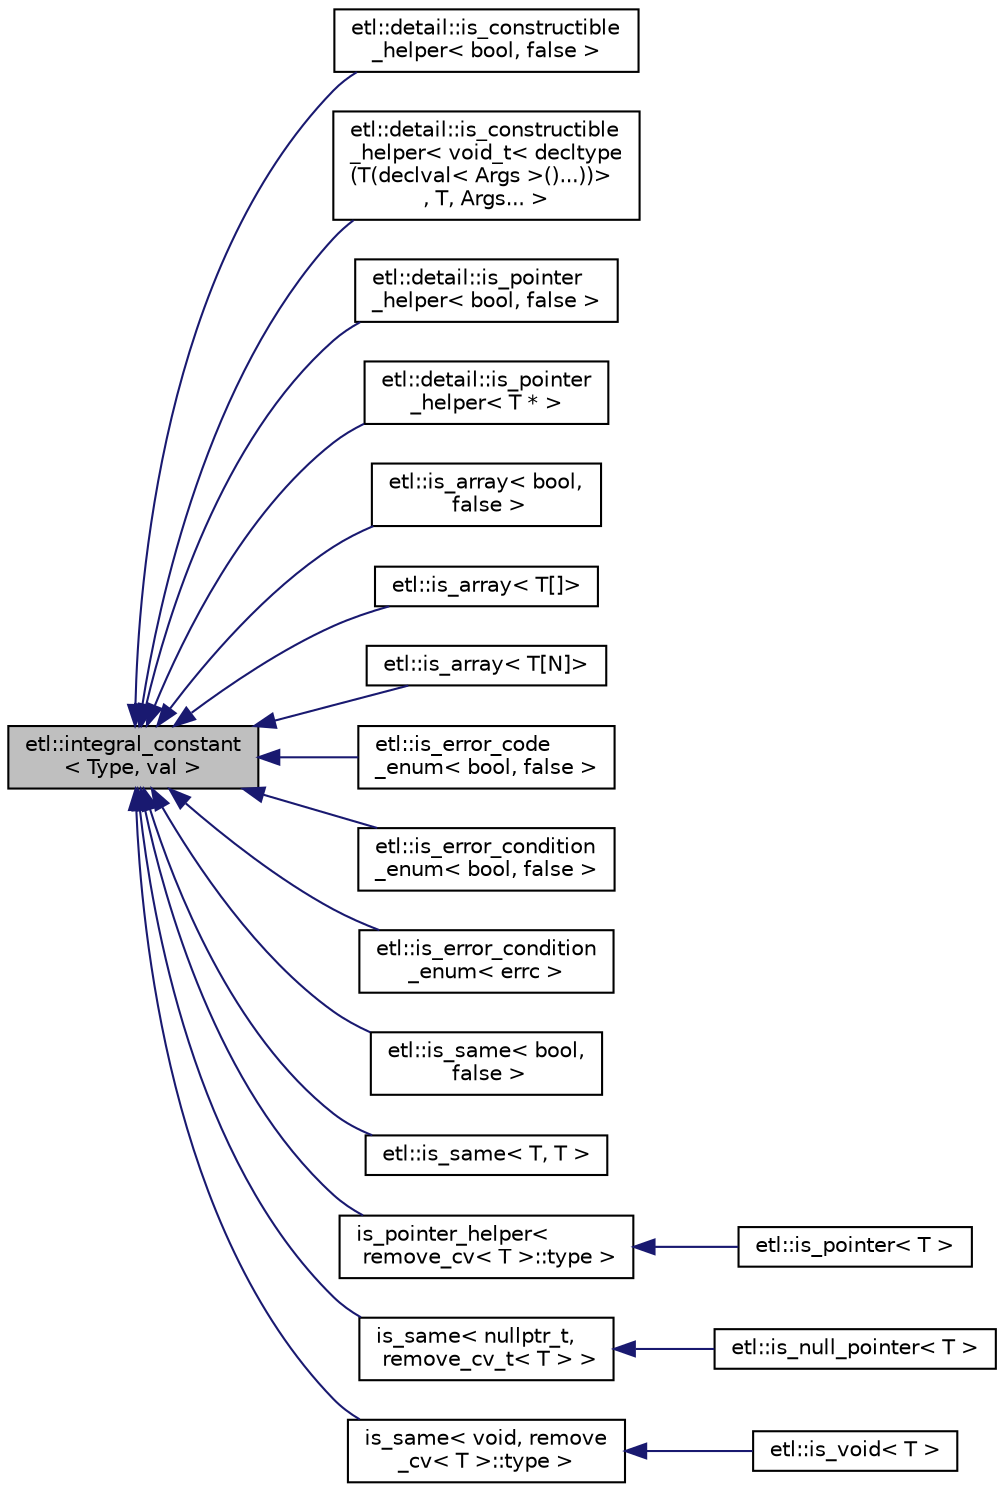 digraph "etl::integral_constant&lt; Type, val &gt;"
{
  edge [fontname="Helvetica",fontsize="10",labelfontname="Helvetica",labelfontsize="10"];
  node [fontname="Helvetica",fontsize="10",shape=record];
  rankdir="LR";
  Node0 [label="etl::integral_constant\l\< Type, val \>",height=0.2,width=0.4,color="black", fillcolor="grey75", style="filled", fontcolor="black"];
  Node0 -> Node1 [dir="back",color="midnightblue",fontsize="10",style="solid",fontname="Helvetica"];
  Node1 [label="etl::detail::is_constructible\l_helper\< bool, false \>",height=0.2,width=0.4,color="black", fillcolor="white", style="filled",URL="$structetl_1_1detail_1_1is__constructible__helper.html"];
  Node0 -> Node2 [dir="back",color="midnightblue",fontsize="10",style="solid",fontname="Helvetica"];
  Node2 [label="etl::detail::is_constructible\l_helper\< void_t\< decltype\l(T(declval\< Args \>()...))\>\l, T, Args... \>",height=0.2,width=0.4,color="black", fillcolor="white", style="filled",URL="$structetl_1_1detail_1_1is__constructible__helper_3_01void__t_3_01decltype_07T_07declval_3_01Argsa80037a39bb9e756040a068d64e78d77.html"];
  Node0 -> Node3 [dir="back",color="midnightblue",fontsize="10",style="solid",fontname="Helvetica"];
  Node3 [label="etl::detail::is_pointer\l_helper\< bool, false \>",height=0.2,width=0.4,color="black", fillcolor="white", style="filled",URL="$structetl_1_1detail_1_1is__pointer__helper.html"];
  Node0 -> Node4 [dir="back",color="midnightblue",fontsize="10",style="solid",fontname="Helvetica"];
  Node4 [label="etl::detail::is_pointer\l_helper\< T * \>",height=0.2,width=0.4,color="black", fillcolor="white", style="filled",URL="$structetl_1_1detail_1_1is__pointer__helper_3_01T_01_5_01_4.html"];
  Node0 -> Node5 [dir="back",color="midnightblue",fontsize="10",style="solid",fontname="Helvetica"];
  Node5 [label="etl::is_array\< bool,\l false \>",height=0.2,width=0.4,color="black", fillcolor="white", style="filled",URL="$structetl_1_1is__array.html"];
  Node0 -> Node6 [dir="back",color="midnightblue",fontsize="10",style="solid",fontname="Helvetica"];
  Node6 [label="etl::is_array\< T[]\>",height=0.2,width=0.4,color="black", fillcolor="white", style="filled",URL="$structetl_1_1is__array_3_01T[]_4.html"];
  Node0 -> Node7 [dir="back",color="midnightblue",fontsize="10",style="solid",fontname="Helvetica"];
  Node7 [label="etl::is_array\< T[N]\>",height=0.2,width=0.4,color="black", fillcolor="white", style="filled",URL="$structetl_1_1is__array_3_01T[N]_4.html"];
  Node0 -> Node8 [dir="back",color="midnightblue",fontsize="10",style="solid",fontname="Helvetica"];
  Node8 [label="etl::is_error_code\l_enum\< bool, false \>",height=0.2,width=0.4,color="black", fillcolor="white", style="filled",URL="$structetl_1_1is__error__code__enum.html"];
  Node0 -> Node9 [dir="back",color="midnightblue",fontsize="10",style="solid",fontname="Helvetica"];
  Node9 [label="etl::is_error_condition\l_enum\< bool, false \>",height=0.2,width=0.4,color="black", fillcolor="white", style="filled",URL="$structetl_1_1is__error__condition__enum.html"];
  Node0 -> Node10 [dir="back",color="midnightblue",fontsize="10",style="solid",fontname="Helvetica"];
  Node10 [label="etl::is_error_condition\l_enum\< errc \>",height=0.2,width=0.4,color="black", fillcolor="white", style="filled",URL="$structetl_1_1is__error__condition__enum_3_01errc_01_4.html"];
  Node0 -> Node11 [dir="back",color="midnightblue",fontsize="10",style="solid",fontname="Helvetica"];
  Node11 [label="etl::is_same\< bool,\l false \>",height=0.2,width=0.4,color="black", fillcolor="white", style="filled",URL="$structetl_1_1is__same.html",tooltip="If T and U name the same type (taking into account const/volatile qualifications), provides the member constant value equal to true. Otherwise value is false. "];
  Node0 -> Node12 [dir="back",color="midnightblue",fontsize="10",style="solid",fontname="Helvetica"];
  Node12 [label="etl::is_same\< T, T \>",height=0.2,width=0.4,color="black", fillcolor="white", style="filled",URL="$structetl_1_1is__same_3_01T_00_01T_01_4.html"];
  Node0 -> Node13 [dir="back",color="midnightblue",fontsize="10",style="solid",fontname="Helvetica"];
  Node13 [label="is_pointer_helper\<\l remove_cv\< T \>::type \>",height=0.2,width=0.4,color="black", fillcolor="white", style="filled",URL="$structetl_1_1detail_1_1is__pointer__helper.html"];
  Node13 -> Node14 [dir="back",color="midnightblue",fontsize="10",style="solid",fontname="Helvetica"];
  Node14 [label="etl::is_pointer\< T \>",height=0.2,width=0.4,color="black", fillcolor="white", style="filled",URL="$structetl_1_1is__pointer.html"];
  Node0 -> Node15 [dir="back",color="midnightblue",fontsize="10",style="solid",fontname="Helvetica"];
  Node15 [label="is_same\< nullptr_t,\l remove_cv_t\< T \> \>",height=0.2,width=0.4,color="black", fillcolor="white", style="filled",URL="$structetl_1_1is__same.html"];
  Node15 -> Node16 [dir="back",color="midnightblue",fontsize="10",style="solid",fontname="Helvetica"];
  Node16 [label="etl::is_null_pointer\< T \>",height=0.2,width=0.4,color="black", fillcolor="white", style="filled",URL="$structetl_1_1is__null__pointer.html"];
  Node0 -> Node17 [dir="back",color="midnightblue",fontsize="10",style="solid",fontname="Helvetica"];
  Node17 [label="is_same\< void, remove\l_cv\< T \>::type \>",height=0.2,width=0.4,color="black", fillcolor="white", style="filled",URL="$structetl_1_1is__same.html"];
  Node17 -> Node18 [dir="back",color="midnightblue",fontsize="10",style="solid",fontname="Helvetica"];
  Node18 [label="etl::is_void\< T \>",height=0.2,width=0.4,color="black", fillcolor="white", style="filled",URL="$structetl_1_1is__void.html",tooltip="Define a member typedef only if a boolean constant is true. "];
}
